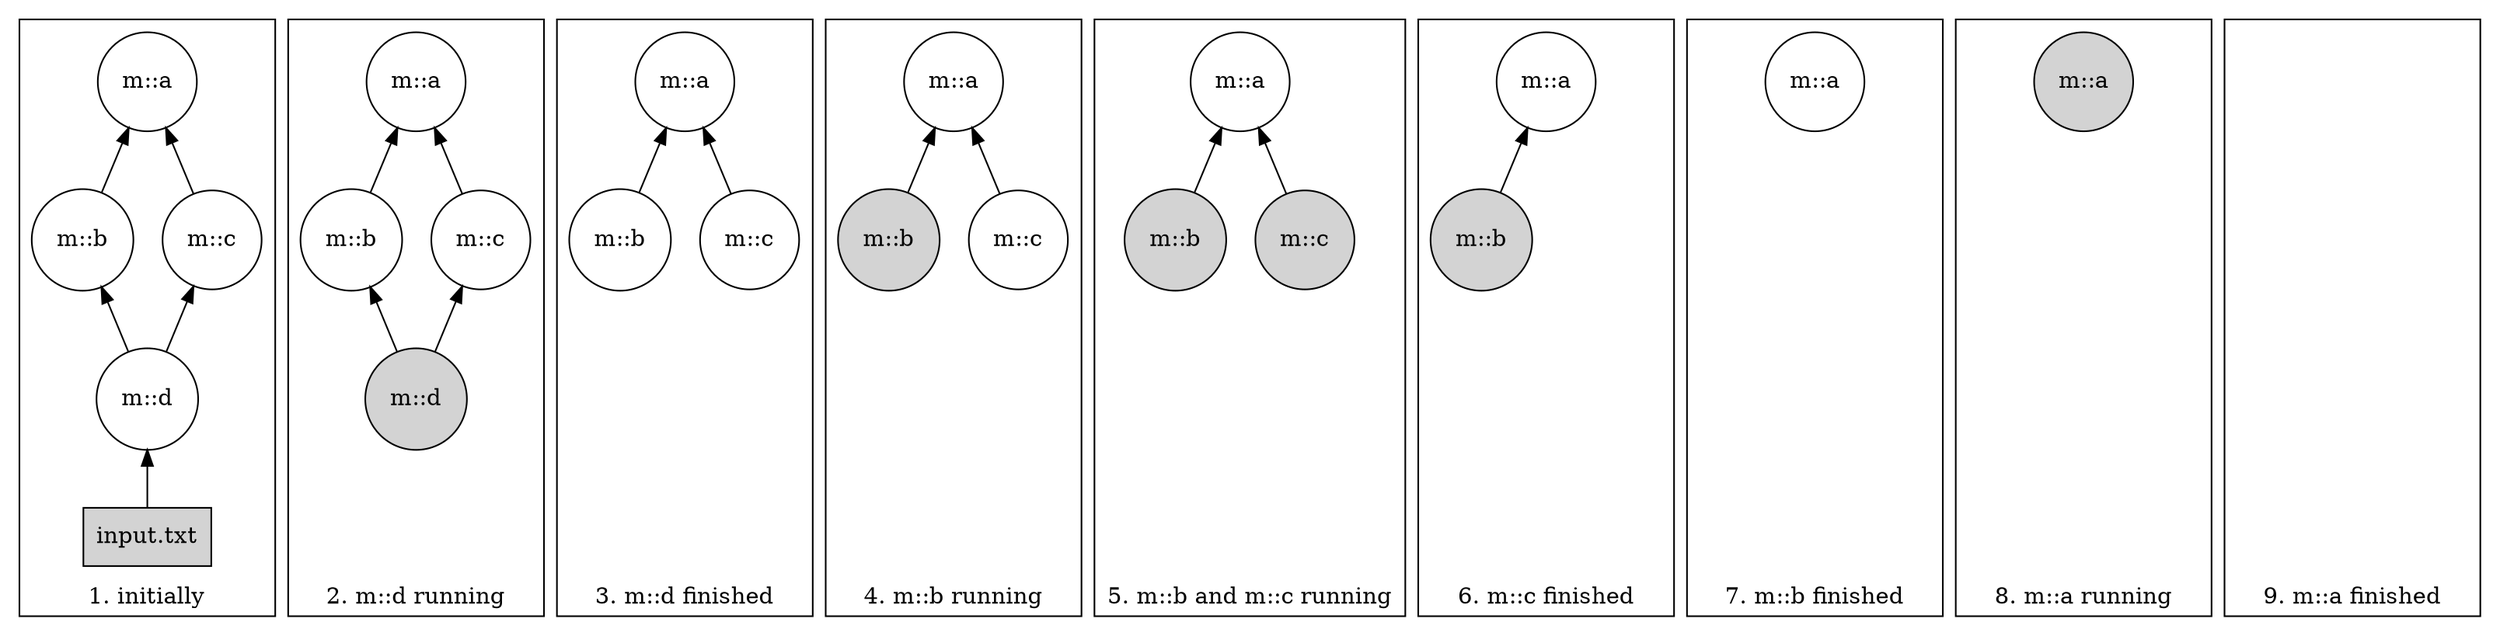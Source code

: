 digraph G {
	rankdir=BT

	subgraph cluster0 {
		label = "1. initially"
		node [ shape="box"]; 
		"state0_input.txt" [ label="input.txt" shape="box" style="filled" ];
		"state0_m::a" [ label="m::a" shape="circle" ];
		"state0_m::b" [ label="m::b" shape="circle" ];
		"state0_m::c" [ label="m::c" shape="circle" ];
		"state0_m::d" [ label="m::d" shape="circle" ];
		
		"state0_input.txt" -> "state0_m::d" 
		"state0_m::b" -> "state0_m::a"
		"state0_m::c" -> "state0_m::a"
		"state0_m::d" -> "state0_m::b"
		"state0_m::d" -> "state0_m::c"
	}
	
	
	subgraph cluster1 {
		label = "2. m::d running"
		"state1_input.txt" [ label="input.txt" shape="box" style="invis" ];
		"state1_m::a" [ label="m::a" shape="circle" ];
		"state1_m::b" [ label="m::b" shape="circle" ];
		"state1_m::c" [ label="m::c" shape="circle" ];
		"state1_m::d" [ label="m::d" shape="circle" style="filled" ];
		
		"state1_input.txt" -> "state1_m::d" [ style="invis" ]
		"state1_m::b" -> "state1_m::a"
		"state1_m::c" -> "state1_m::a"
		"state1_m::d" -> "state1_m::b"
		"state1_m::d" -> "state1_m::c"
	}
	
	
	subgraph cluster2 {
		label = "3. m::d finished"
		"state2_input.txt" [ label="input.txt" shape="box" style="invis" ];
		"state2_m::a" [ label="m::a" shape="circle" ];
		"state2_m::b" [ label="m::b" shape="circle" ];
		"state2_m::c" [ label="m::c" shape="circle" ];
		"state2_m::d" [ label="m::d" shape="circle" style="invis" ];
		
		"state2_input.txt" -> "state2_m::d" [ style="invis" ]
		"state2_m::b" -> "state2_m::a"
		"state2_m::c" -> "state2_m::a"
		"state2_m::d" -> "state2_m::b" [ style="invis"]
		"state2_m::d" -> "state2_m::c" [ style="invis"]
	}

	subgraph cluster3 {
		label = "4. m::b running"
		"state3_input.txt" [ label="input.txt" shape="box" style="invis" ];
		"state3_m::a" [ label="m::a" shape="circle" ];
		"state3_m::b" [ label="m::b" shape="circle" style="filled" ];
		"state3_m::c" [ label="m::c" shape="circle" ];
		"state3_m::d" [ label="m::d" shape="circle" style="invis" ];
		
		"state3_input.txt" -> "state3_m::d" [ style="invis" ]
		"state3_m::b" -> "state3_m::a"
		"state3_m::c" -> "state3_m::a"
		"state3_m::d" -> "state3_m::b" [ style="invis"]
		"state3_m::d" -> "state3_m::c" [ style="invis"]
	}
	
	subgraph cluster4 {
		label = "5. m::b and m::c running"
		"state4_input.txt" [ label="input.txt" shape="box" style="invis" ];
		"state4_m::a" [ label="m::a" shape="circle" ];
		"state4_m::b" [ label="m::b" shape="circle" style="filled" ];
		"state4_m::c" [ label="m::c" shape="circle" style="filled" ];
		"state4_m::d" [ label="m::d" shape="circle" style="invis" ];
		
		"state4_input.txt" -> "state4_m::d" [ style="invis" ]
		"state4_m::b" -> "state4_m::a"
		"state4_m::c" -> "state4_m::a"
		"state4_m::d" -> "state4_m::b" [ style="invis"]
		"state4_m::d" -> "state4_m::c" [ style="invis"]
	}


	subgraph cluster5 {
		label = "6. m::c finished"
		"state5_input.txt" [ label="input.txt" shape="box" style="invis" ];
		"state5_m::a" [ label="m::a" shape="circle" ];
		"state5_m::b" [ label="m::b" shape="circle" style="filled" ];
		"state5_m::c" [ label="m::c" shape="circle" style="invis" ];
		"state5_m::d" [ label="m::d" shape="circle" style="invis" ];
		
		"state5_input.txt" -> "state5_m::d" [ style="invis" ]
		"state5_m::b" -> "state5_m::a"
		"state5_m::c" -> "state5_m::a" [ style="invis" ]
		"state5_m::d" -> "state5_m::b" [ style="invis"]
		"state5_m::d" -> "state5_m::c" [ style="invis"]
	}
	
	subgraph cluster6 {
		label = "7. m::b finished"
		"state6_input.txt" [ label="input.txt" shape="box" style="invis" ];
		"state6_m::a" [ label="m::a" shape="circle" ];
		"state6_m::b" [ label="m::b" shape="circle" style="invis" ];
		"state6_m::c" [ label="m::c" shape="circle" style="invis" ];
		"state6_m::d" [ label="m::d" shape="circle" style="invis" ];
		
		"state6_input.txt" -> "state6_m::d" [ style="invis" ]
		"state6_m::b" -> "state6_m::a" [ style="invis" ]
		"state6_m::c" -> "state6_m::a" [ style="invis" ]
		"state6_m::d" -> "state6_m::b" [ style="invis"]
		"state6_m::d" -> "state6_m::c" [ style="invis"]
	}
	
	subgraph cluster7 {
		label = "8. m::a running"
		"state7_input.txt" [ label="input.txt" shape="box" style="invis" ];
		"state7_m::a" [ label="m::a" shape="circle" style="filled" ];
		"state7_m::b" [ label="m::b" shape="circle" style="invis" ];
		"state7_m::c" [ label="m::c" shape="circle" style="invis" ];
		"state7_m::d" [ label="m::d" shape="circle" style="invis" ];
		
		"state7_input.txt" -> "state7_m::d" [ style="invis" ]
		"state7_m::b" -> "state7_m::a" [ style="invis" ]
		"state7_m::c" -> "state7_m::a" [ style="invis" ]
		"state7_m::d" -> "state7_m::b" [ style="invis"]
		"state7_m::d" -> "state7_m::c" [ style="invis"]
	}
	
	subgraph cluster8 {
		label = "9. m::a finished"
		"state8_input.txt" [ label="input.txt" shape="box" style="invis" ];
		"state8_m::a" [ label="m::a" shape="circle" style="invis" ];
		"state8_m::b" [ label="m::b" shape="circle" style="invis" ];
		"state8_m::c" [ label="m::c" shape="circle" style="invis" ];
		"state8_m::d" [ label="m::d" shape="circle" style="invis" ];
		
		"state8_input.txt" -> "state8_m::d" [ style="invis" ]
		"state8_m::b" -> "state8_m::a" [ style="invis" ]
		"state8_m::c" -> "state8_m::a" [ style="invis" ]
		"state8_m::d" -> "state8_m::b" [ style="invis"]
		"state8_m::d" -> "state8_m::c" [ style="invis"]
	}
	

}